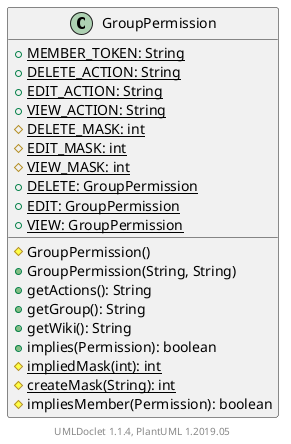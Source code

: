 @startuml

    class GroupPermission [[GroupPermission.html]] {
        {static} +MEMBER_TOKEN: String
        {static} +DELETE_ACTION: String
        {static} +EDIT_ACTION: String
        {static} +VIEW_ACTION: String
        {static} #DELETE_MASK: int
        {static} #EDIT_MASK: int
        {static} #VIEW_MASK: int
        {static} +DELETE: GroupPermission
        {static} +EDIT: GroupPermission
        {static} +VIEW: GroupPermission
        #GroupPermission()
        +GroupPermission(String, String)
        +getActions(): String
        +getGroup(): String
        +getWiki(): String
        +implies(Permission): boolean
        {static} #impliedMask(int): int
        {static} #createMask(String): int
        #impliesMember(Permission): boolean
    }


    center footer UMLDoclet 1.1.4, PlantUML 1.2019.05
@enduml
